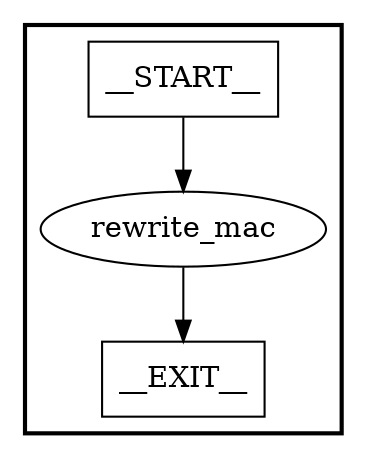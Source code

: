 digraph egress {
subgraph cluster {
graph [
label="", labeljust=r, style=bold];
0[label=__START__, margin="", shape=rectangle, style=solid];
1[label=__EXIT__, margin="", shape=rectangle, style=solid];
2[label=rewrite_mac, margin="", shape=ellipse, style=solid];
0 -> 2[label=""];
2 -> 1[label=""];
}
}
